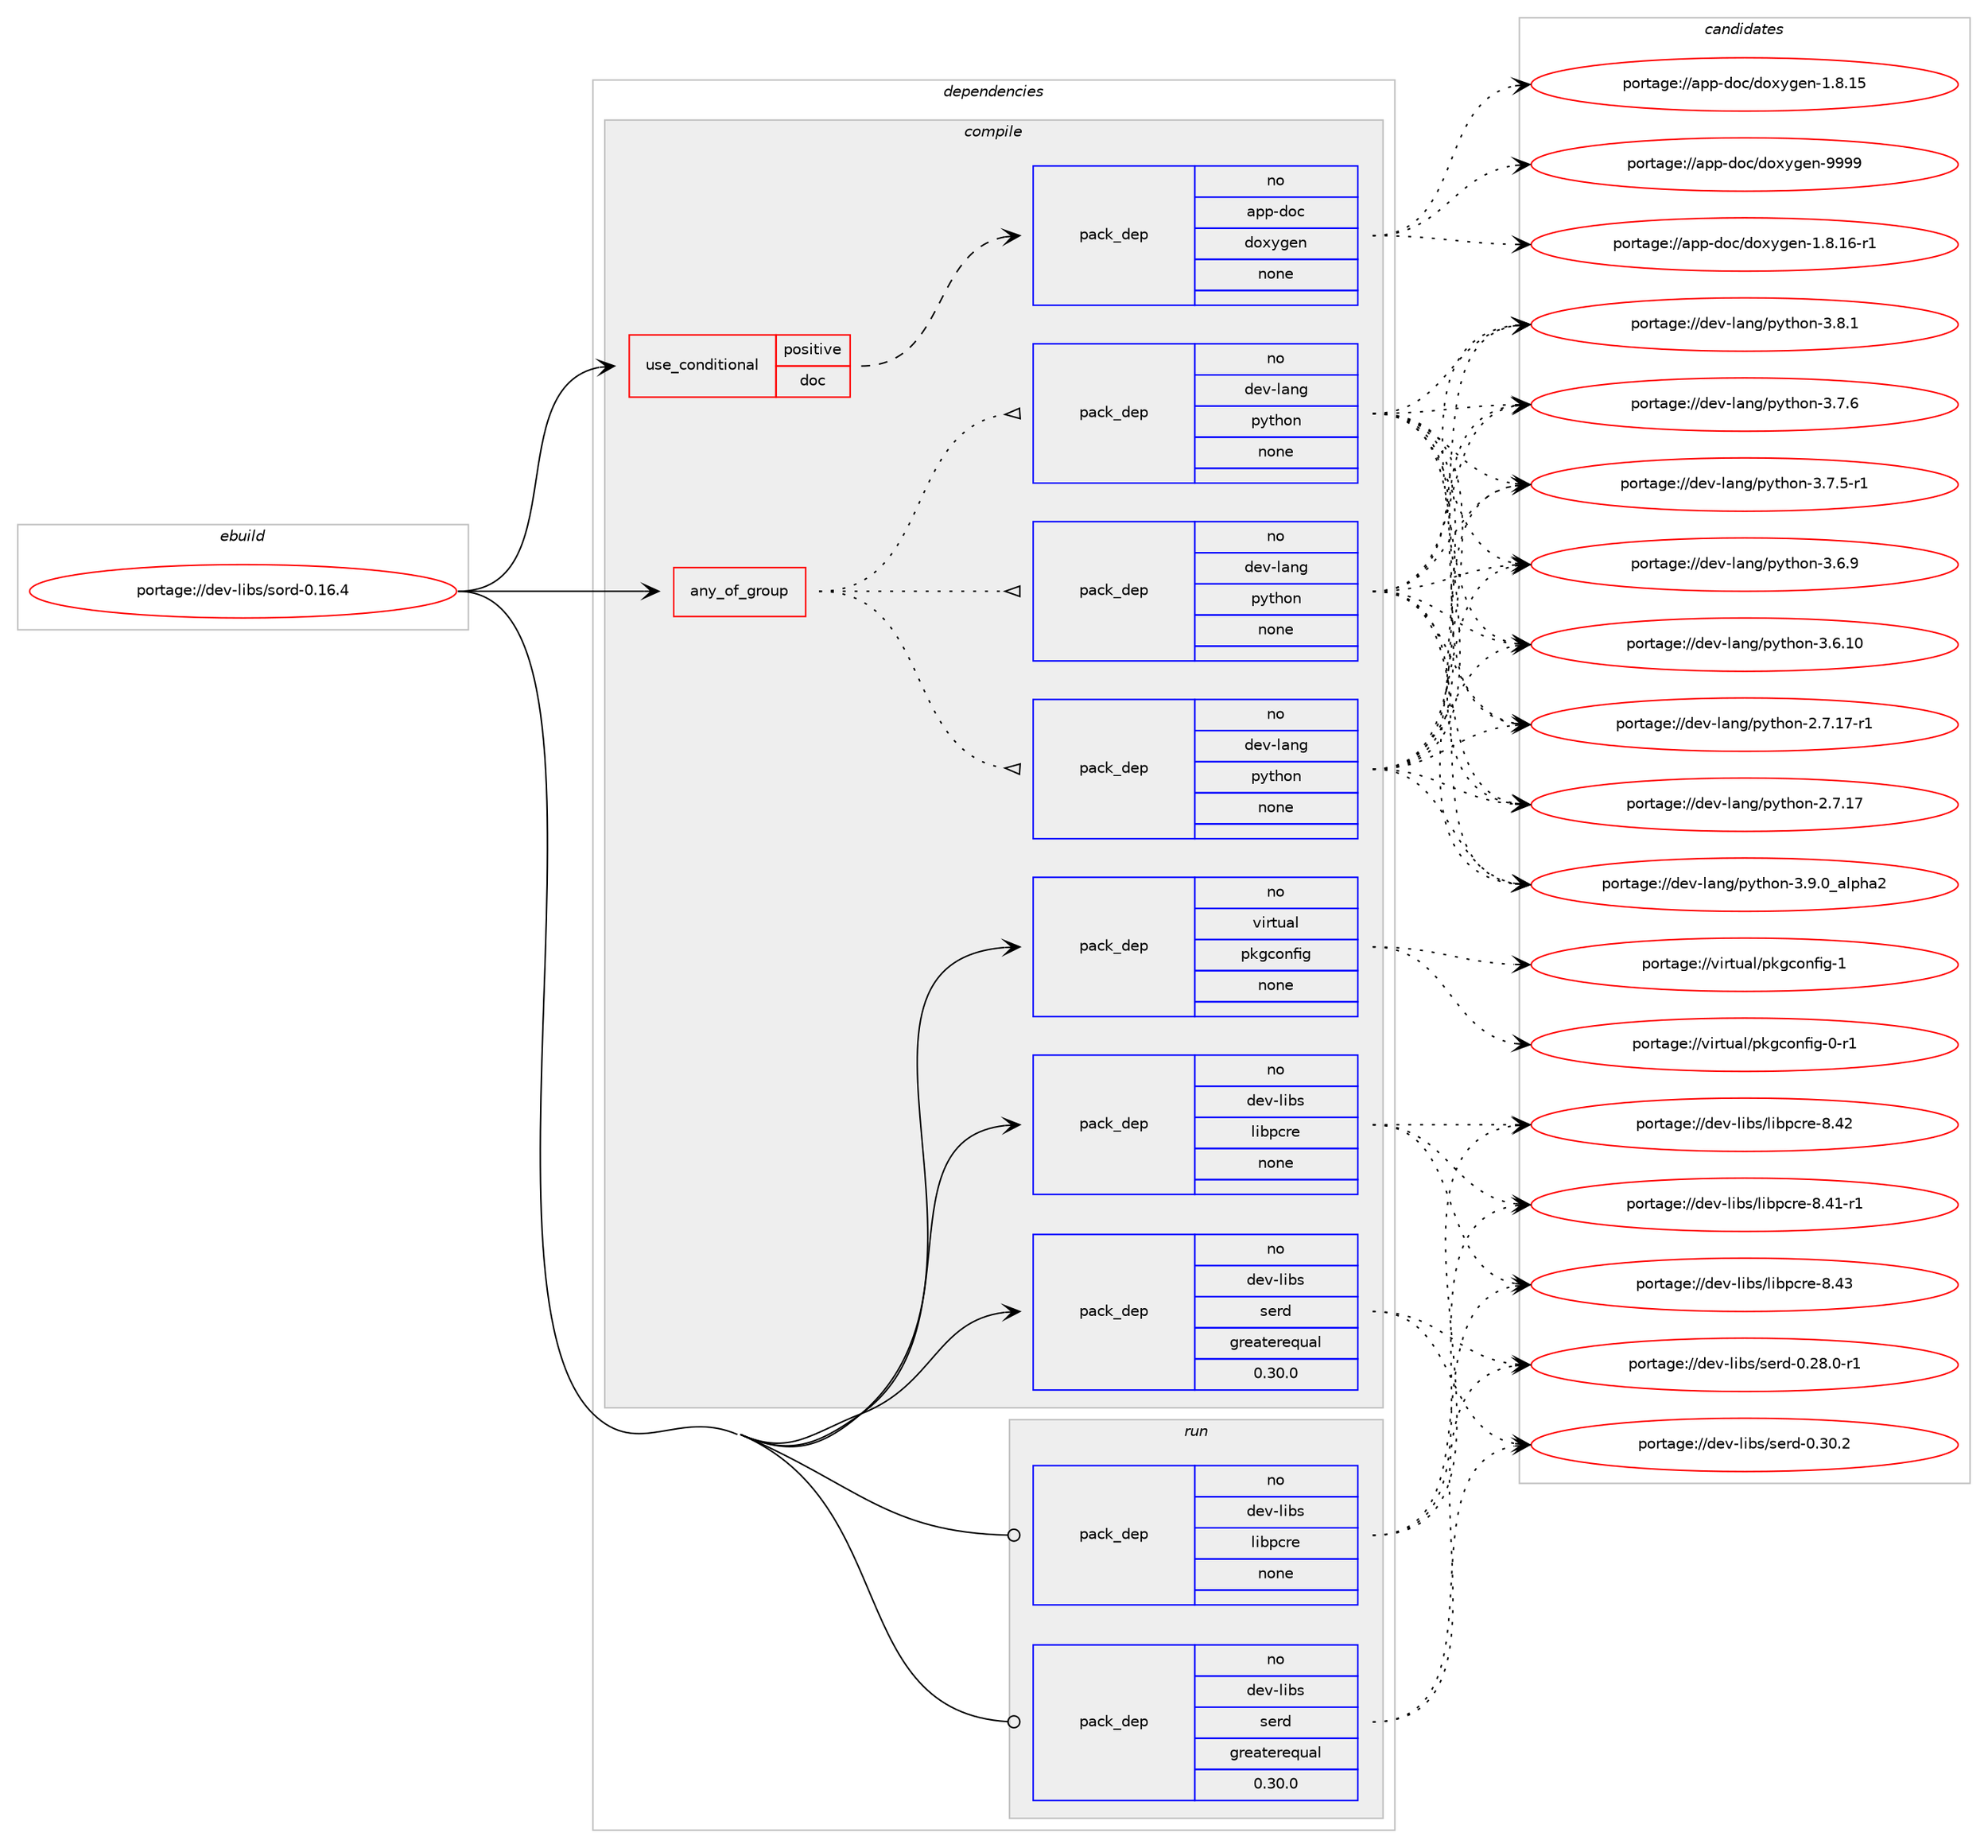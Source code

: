 digraph prolog {

# *************
# Graph options
# *************

newrank=true;
concentrate=true;
compound=true;
graph [rankdir=LR,fontname=Helvetica,fontsize=10,ranksep=1.5];#, ranksep=2.5, nodesep=0.2];
edge  [arrowhead=vee];
node  [fontname=Helvetica,fontsize=10];

# **********
# The ebuild
# **********

subgraph cluster_leftcol {
color=gray;
label=<<i>ebuild</i>>;
id [label="portage://dev-libs/sord-0.16.4", color=red, width=4, href="../dev-libs/sord-0.16.4.svg"];
}

# ****************
# The dependencies
# ****************

subgraph cluster_midcol {
color=gray;
label=<<i>dependencies</i>>;
subgraph cluster_compile {
fillcolor="#eeeeee";
style=filled;
label=<<i>compile</i>>;
subgraph any4940 {
dependency507761 [label=<<TABLE BORDER="0" CELLBORDER="1" CELLSPACING="0" CELLPADDING="4"><TR><TD CELLPADDING="10">any_of_group</TD></TR></TABLE>>, shape=none, color=red];subgraph pack378655 {
dependency507762 [label=<<TABLE BORDER="0" CELLBORDER="1" CELLSPACING="0" CELLPADDING="4" WIDTH="220"><TR><TD ROWSPAN="6" CELLPADDING="30">pack_dep</TD></TR><TR><TD WIDTH="110">no</TD></TR><TR><TD>dev-lang</TD></TR><TR><TD>python</TD></TR><TR><TD>none</TD></TR><TR><TD></TD></TR></TABLE>>, shape=none, color=blue];
}
dependency507761:e -> dependency507762:w [weight=20,style="dotted",arrowhead="oinv"];
subgraph pack378656 {
dependency507763 [label=<<TABLE BORDER="0" CELLBORDER="1" CELLSPACING="0" CELLPADDING="4" WIDTH="220"><TR><TD ROWSPAN="6" CELLPADDING="30">pack_dep</TD></TR><TR><TD WIDTH="110">no</TD></TR><TR><TD>dev-lang</TD></TR><TR><TD>python</TD></TR><TR><TD>none</TD></TR><TR><TD></TD></TR></TABLE>>, shape=none, color=blue];
}
dependency507761:e -> dependency507763:w [weight=20,style="dotted",arrowhead="oinv"];
subgraph pack378657 {
dependency507764 [label=<<TABLE BORDER="0" CELLBORDER="1" CELLSPACING="0" CELLPADDING="4" WIDTH="220"><TR><TD ROWSPAN="6" CELLPADDING="30">pack_dep</TD></TR><TR><TD WIDTH="110">no</TD></TR><TR><TD>dev-lang</TD></TR><TR><TD>python</TD></TR><TR><TD>none</TD></TR><TR><TD></TD></TR></TABLE>>, shape=none, color=blue];
}
dependency507761:e -> dependency507764:w [weight=20,style="dotted",arrowhead="oinv"];
}
id:e -> dependency507761:w [weight=20,style="solid",arrowhead="vee"];
subgraph cond123933 {
dependency507765 [label=<<TABLE BORDER="0" CELLBORDER="1" CELLSPACING="0" CELLPADDING="4"><TR><TD ROWSPAN="3" CELLPADDING="10">use_conditional</TD></TR><TR><TD>positive</TD></TR><TR><TD>doc</TD></TR></TABLE>>, shape=none, color=red];
subgraph pack378658 {
dependency507766 [label=<<TABLE BORDER="0" CELLBORDER="1" CELLSPACING="0" CELLPADDING="4" WIDTH="220"><TR><TD ROWSPAN="6" CELLPADDING="30">pack_dep</TD></TR><TR><TD WIDTH="110">no</TD></TR><TR><TD>app-doc</TD></TR><TR><TD>doxygen</TD></TR><TR><TD>none</TD></TR><TR><TD></TD></TR></TABLE>>, shape=none, color=blue];
}
dependency507765:e -> dependency507766:w [weight=20,style="dashed",arrowhead="vee"];
}
id:e -> dependency507765:w [weight=20,style="solid",arrowhead="vee"];
subgraph pack378659 {
dependency507767 [label=<<TABLE BORDER="0" CELLBORDER="1" CELLSPACING="0" CELLPADDING="4" WIDTH="220"><TR><TD ROWSPAN="6" CELLPADDING="30">pack_dep</TD></TR><TR><TD WIDTH="110">no</TD></TR><TR><TD>dev-libs</TD></TR><TR><TD>libpcre</TD></TR><TR><TD>none</TD></TR><TR><TD></TD></TR></TABLE>>, shape=none, color=blue];
}
id:e -> dependency507767:w [weight=20,style="solid",arrowhead="vee"];
subgraph pack378660 {
dependency507768 [label=<<TABLE BORDER="0" CELLBORDER="1" CELLSPACING="0" CELLPADDING="4" WIDTH="220"><TR><TD ROWSPAN="6" CELLPADDING="30">pack_dep</TD></TR><TR><TD WIDTH="110">no</TD></TR><TR><TD>dev-libs</TD></TR><TR><TD>serd</TD></TR><TR><TD>greaterequal</TD></TR><TR><TD>0.30.0</TD></TR></TABLE>>, shape=none, color=blue];
}
id:e -> dependency507768:w [weight=20,style="solid",arrowhead="vee"];
subgraph pack378661 {
dependency507769 [label=<<TABLE BORDER="0" CELLBORDER="1" CELLSPACING="0" CELLPADDING="4" WIDTH="220"><TR><TD ROWSPAN="6" CELLPADDING="30">pack_dep</TD></TR><TR><TD WIDTH="110">no</TD></TR><TR><TD>virtual</TD></TR><TR><TD>pkgconfig</TD></TR><TR><TD>none</TD></TR><TR><TD></TD></TR></TABLE>>, shape=none, color=blue];
}
id:e -> dependency507769:w [weight=20,style="solid",arrowhead="vee"];
}
subgraph cluster_compileandrun {
fillcolor="#eeeeee";
style=filled;
label=<<i>compile and run</i>>;
}
subgraph cluster_run {
fillcolor="#eeeeee";
style=filled;
label=<<i>run</i>>;
subgraph pack378662 {
dependency507770 [label=<<TABLE BORDER="0" CELLBORDER="1" CELLSPACING="0" CELLPADDING="4" WIDTH="220"><TR><TD ROWSPAN="6" CELLPADDING="30">pack_dep</TD></TR><TR><TD WIDTH="110">no</TD></TR><TR><TD>dev-libs</TD></TR><TR><TD>libpcre</TD></TR><TR><TD>none</TD></TR><TR><TD></TD></TR></TABLE>>, shape=none, color=blue];
}
id:e -> dependency507770:w [weight=20,style="solid",arrowhead="odot"];
subgraph pack378663 {
dependency507771 [label=<<TABLE BORDER="0" CELLBORDER="1" CELLSPACING="0" CELLPADDING="4" WIDTH="220"><TR><TD ROWSPAN="6" CELLPADDING="30">pack_dep</TD></TR><TR><TD WIDTH="110">no</TD></TR><TR><TD>dev-libs</TD></TR><TR><TD>serd</TD></TR><TR><TD>greaterequal</TD></TR><TR><TD>0.30.0</TD></TR></TABLE>>, shape=none, color=blue];
}
id:e -> dependency507771:w [weight=20,style="solid",arrowhead="odot"];
}
}

# **************
# The candidates
# **************

subgraph cluster_choices {
rank=same;
color=gray;
label=<<i>candidates</i>>;

subgraph choice378655 {
color=black;
nodesep=1;
choice10010111845108971101034711212111610411111045514657464895971081121049750 [label="portage://dev-lang/python-3.9.0_alpha2", color=red, width=4,href="../dev-lang/python-3.9.0_alpha2.svg"];
choice100101118451089711010347112121116104111110455146564649 [label="portage://dev-lang/python-3.8.1", color=red, width=4,href="../dev-lang/python-3.8.1.svg"];
choice100101118451089711010347112121116104111110455146554654 [label="portage://dev-lang/python-3.7.6", color=red, width=4,href="../dev-lang/python-3.7.6.svg"];
choice1001011184510897110103471121211161041111104551465546534511449 [label="portage://dev-lang/python-3.7.5-r1", color=red, width=4,href="../dev-lang/python-3.7.5-r1.svg"];
choice100101118451089711010347112121116104111110455146544657 [label="portage://dev-lang/python-3.6.9", color=red, width=4,href="../dev-lang/python-3.6.9.svg"];
choice10010111845108971101034711212111610411111045514654464948 [label="portage://dev-lang/python-3.6.10", color=red, width=4,href="../dev-lang/python-3.6.10.svg"];
choice100101118451089711010347112121116104111110455046554649554511449 [label="portage://dev-lang/python-2.7.17-r1", color=red, width=4,href="../dev-lang/python-2.7.17-r1.svg"];
choice10010111845108971101034711212111610411111045504655464955 [label="portage://dev-lang/python-2.7.17", color=red, width=4,href="../dev-lang/python-2.7.17.svg"];
dependency507762:e -> choice10010111845108971101034711212111610411111045514657464895971081121049750:w [style=dotted,weight="100"];
dependency507762:e -> choice100101118451089711010347112121116104111110455146564649:w [style=dotted,weight="100"];
dependency507762:e -> choice100101118451089711010347112121116104111110455146554654:w [style=dotted,weight="100"];
dependency507762:e -> choice1001011184510897110103471121211161041111104551465546534511449:w [style=dotted,weight="100"];
dependency507762:e -> choice100101118451089711010347112121116104111110455146544657:w [style=dotted,weight="100"];
dependency507762:e -> choice10010111845108971101034711212111610411111045514654464948:w [style=dotted,weight="100"];
dependency507762:e -> choice100101118451089711010347112121116104111110455046554649554511449:w [style=dotted,weight="100"];
dependency507762:e -> choice10010111845108971101034711212111610411111045504655464955:w [style=dotted,weight="100"];
}
subgraph choice378656 {
color=black;
nodesep=1;
choice10010111845108971101034711212111610411111045514657464895971081121049750 [label="portage://dev-lang/python-3.9.0_alpha2", color=red, width=4,href="../dev-lang/python-3.9.0_alpha2.svg"];
choice100101118451089711010347112121116104111110455146564649 [label="portage://dev-lang/python-3.8.1", color=red, width=4,href="../dev-lang/python-3.8.1.svg"];
choice100101118451089711010347112121116104111110455146554654 [label="portage://dev-lang/python-3.7.6", color=red, width=4,href="../dev-lang/python-3.7.6.svg"];
choice1001011184510897110103471121211161041111104551465546534511449 [label="portage://dev-lang/python-3.7.5-r1", color=red, width=4,href="../dev-lang/python-3.7.5-r1.svg"];
choice100101118451089711010347112121116104111110455146544657 [label="portage://dev-lang/python-3.6.9", color=red, width=4,href="../dev-lang/python-3.6.9.svg"];
choice10010111845108971101034711212111610411111045514654464948 [label="portage://dev-lang/python-3.6.10", color=red, width=4,href="../dev-lang/python-3.6.10.svg"];
choice100101118451089711010347112121116104111110455046554649554511449 [label="portage://dev-lang/python-2.7.17-r1", color=red, width=4,href="../dev-lang/python-2.7.17-r1.svg"];
choice10010111845108971101034711212111610411111045504655464955 [label="portage://dev-lang/python-2.7.17", color=red, width=4,href="../dev-lang/python-2.7.17.svg"];
dependency507763:e -> choice10010111845108971101034711212111610411111045514657464895971081121049750:w [style=dotted,weight="100"];
dependency507763:e -> choice100101118451089711010347112121116104111110455146564649:w [style=dotted,weight="100"];
dependency507763:e -> choice100101118451089711010347112121116104111110455146554654:w [style=dotted,weight="100"];
dependency507763:e -> choice1001011184510897110103471121211161041111104551465546534511449:w [style=dotted,weight="100"];
dependency507763:e -> choice100101118451089711010347112121116104111110455146544657:w [style=dotted,weight="100"];
dependency507763:e -> choice10010111845108971101034711212111610411111045514654464948:w [style=dotted,weight="100"];
dependency507763:e -> choice100101118451089711010347112121116104111110455046554649554511449:w [style=dotted,weight="100"];
dependency507763:e -> choice10010111845108971101034711212111610411111045504655464955:w [style=dotted,weight="100"];
}
subgraph choice378657 {
color=black;
nodesep=1;
choice10010111845108971101034711212111610411111045514657464895971081121049750 [label="portage://dev-lang/python-3.9.0_alpha2", color=red, width=4,href="../dev-lang/python-3.9.0_alpha2.svg"];
choice100101118451089711010347112121116104111110455146564649 [label="portage://dev-lang/python-3.8.1", color=red, width=4,href="../dev-lang/python-3.8.1.svg"];
choice100101118451089711010347112121116104111110455146554654 [label="portage://dev-lang/python-3.7.6", color=red, width=4,href="../dev-lang/python-3.7.6.svg"];
choice1001011184510897110103471121211161041111104551465546534511449 [label="portage://dev-lang/python-3.7.5-r1", color=red, width=4,href="../dev-lang/python-3.7.5-r1.svg"];
choice100101118451089711010347112121116104111110455146544657 [label="portage://dev-lang/python-3.6.9", color=red, width=4,href="../dev-lang/python-3.6.9.svg"];
choice10010111845108971101034711212111610411111045514654464948 [label="portage://dev-lang/python-3.6.10", color=red, width=4,href="../dev-lang/python-3.6.10.svg"];
choice100101118451089711010347112121116104111110455046554649554511449 [label="portage://dev-lang/python-2.7.17-r1", color=red, width=4,href="../dev-lang/python-2.7.17-r1.svg"];
choice10010111845108971101034711212111610411111045504655464955 [label="portage://dev-lang/python-2.7.17", color=red, width=4,href="../dev-lang/python-2.7.17.svg"];
dependency507764:e -> choice10010111845108971101034711212111610411111045514657464895971081121049750:w [style=dotted,weight="100"];
dependency507764:e -> choice100101118451089711010347112121116104111110455146564649:w [style=dotted,weight="100"];
dependency507764:e -> choice100101118451089711010347112121116104111110455146554654:w [style=dotted,weight="100"];
dependency507764:e -> choice1001011184510897110103471121211161041111104551465546534511449:w [style=dotted,weight="100"];
dependency507764:e -> choice100101118451089711010347112121116104111110455146544657:w [style=dotted,weight="100"];
dependency507764:e -> choice10010111845108971101034711212111610411111045514654464948:w [style=dotted,weight="100"];
dependency507764:e -> choice100101118451089711010347112121116104111110455046554649554511449:w [style=dotted,weight="100"];
dependency507764:e -> choice10010111845108971101034711212111610411111045504655464955:w [style=dotted,weight="100"];
}
subgraph choice378658 {
color=black;
nodesep=1;
choice971121124510011199471001111201211031011104557575757 [label="portage://app-doc/doxygen-9999", color=red, width=4,href="../app-doc/doxygen-9999.svg"];
choice97112112451001119947100111120121103101110454946564649544511449 [label="portage://app-doc/doxygen-1.8.16-r1", color=red, width=4,href="../app-doc/doxygen-1.8.16-r1.svg"];
choice9711211245100111994710011112012110310111045494656464953 [label="portage://app-doc/doxygen-1.8.15", color=red, width=4,href="../app-doc/doxygen-1.8.15.svg"];
dependency507766:e -> choice971121124510011199471001111201211031011104557575757:w [style=dotted,weight="100"];
dependency507766:e -> choice97112112451001119947100111120121103101110454946564649544511449:w [style=dotted,weight="100"];
dependency507766:e -> choice9711211245100111994710011112012110310111045494656464953:w [style=dotted,weight="100"];
}
subgraph choice378659 {
color=black;
nodesep=1;
choice10010111845108105981154710810598112991141014556465251 [label="portage://dev-libs/libpcre-8.43", color=red, width=4,href="../dev-libs/libpcre-8.43.svg"];
choice10010111845108105981154710810598112991141014556465250 [label="portage://dev-libs/libpcre-8.42", color=red, width=4,href="../dev-libs/libpcre-8.42.svg"];
choice100101118451081059811547108105981129911410145564652494511449 [label="portage://dev-libs/libpcre-8.41-r1", color=red, width=4,href="../dev-libs/libpcre-8.41-r1.svg"];
dependency507767:e -> choice10010111845108105981154710810598112991141014556465251:w [style=dotted,weight="100"];
dependency507767:e -> choice10010111845108105981154710810598112991141014556465250:w [style=dotted,weight="100"];
dependency507767:e -> choice100101118451081059811547108105981129911410145564652494511449:w [style=dotted,weight="100"];
}
subgraph choice378660 {
color=black;
nodesep=1;
choice10010111845108105981154711510111410045484651484650 [label="portage://dev-libs/serd-0.30.2", color=red, width=4,href="../dev-libs/serd-0.30.2.svg"];
choice100101118451081059811547115101114100454846505646484511449 [label="portage://dev-libs/serd-0.28.0-r1", color=red, width=4,href="../dev-libs/serd-0.28.0-r1.svg"];
dependency507768:e -> choice10010111845108105981154711510111410045484651484650:w [style=dotted,weight="100"];
dependency507768:e -> choice100101118451081059811547115101114100454846505646484511449:w [style=dotted,weight="100"];
}
subgraph choice378661 {
color=black;
nodesep=1;
choice1181051141161179710847112107103991111101021051034549 [label="portage://virtual/pkgconfig-1", color=red, width=4,href="../virtual/pkgconfig-1.svg"];
choice11810511411611797108471121071039911111010210510345484511449 [label="portage://virtual/pkgconfig-0-r1", color=red, width=4,href="../virtual/pkgconfig-0-r1.svg"];
dependency507769:e -> choice1181051141161179710847112107103991111101021051034549:w [style=dotted,weight="100"];
dependency507769:e -> choice11810511411611797108471121071039911111010210510345484511449:w [style=dotted,weight="100"];
}
subgraph choice378662 {
color=black;
nodesep=1;
choice10010111845108105981154710810598112991141014556465251 [label="portage://dev-libs/libpcre-8.43", color=red, width=4,href="../dev-libs/libpcre-8.43.svg"];
choice10010111845108105981154710810598112991141014556465250 [label="portage://dev-libs/libpcre-8.42", color=red, width=4,href="../dev-libs/libpcre-8.42.svg"];
choice100101118451081059811547108105981129911410145564652494511449 [label="portage://dev-libs/libpcre-8.41-r1", color=red, width=4,href="../dev-libs/libpcre-8.41-r1.svg"];
dependency507770:e -> choice10010111845108105981154710810598112991141014556465251:w [style=dotted,weight="100"];
dependency507770:e -> choice10010111845108105981154710810598112991141014556465250:w [style=dotted,weight="100"];
dependency507770:e -> choice100101118451081059811547108105981129911410145564652494511449:w [style=dotted,weight="100"];
}
subgraph choice378663 {
color=black;
nodesep=1;
choice10010111845108105981154711510111410045484651484650 [label="portage://dev-libs/serd-0.30.2", color=red, width=4,href="../dev-libs/serd-0.30.2.svg"];
choice100101118451081059811547115101114100454846505646484511449 [label="portage://dev-libs/serd-0.28.0-r1", color=red, width=4,href="../dev-libs/serd-0.28.0-r1.svg"];
dependency507771:e -> choice10010111845108105981154711510111410045484651484650:w [style=dotted,weight="100"];
dependency507771:e -> choice100101118451081059811547115101114100454846505646484511449:w [style=dotted,weight="100"];
}
}

}
